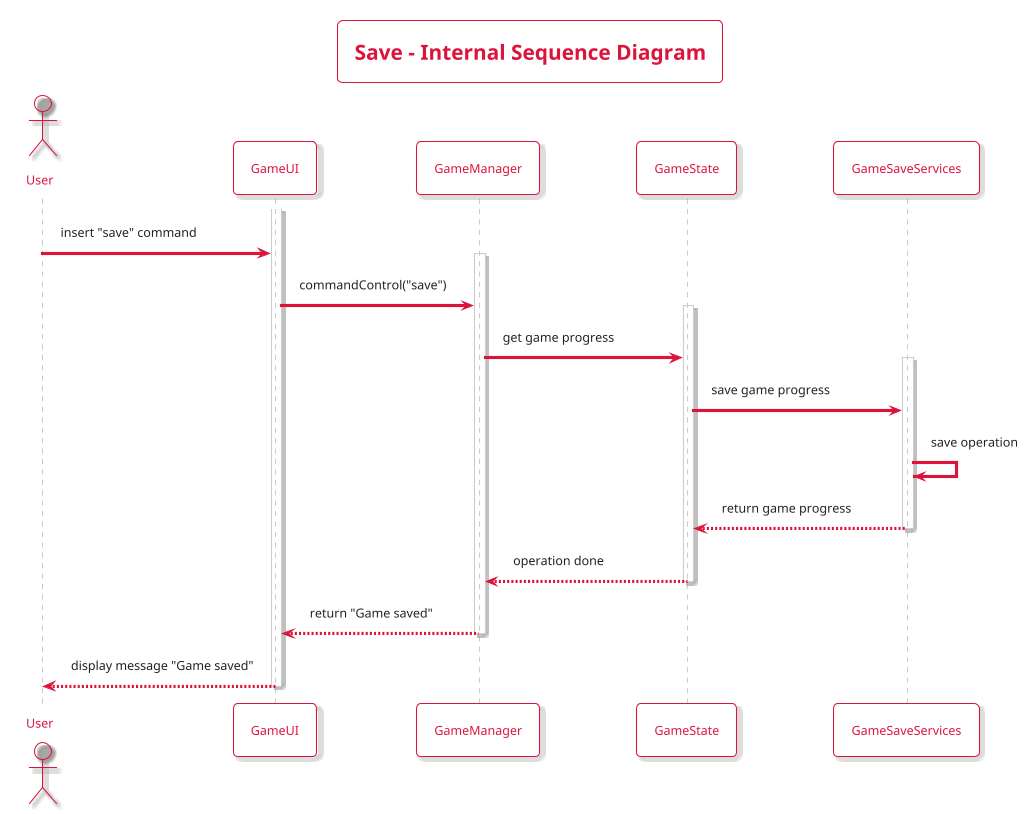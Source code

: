 @startuml SaveInternalSequenceDiagram

!theme materia-outline

skinparam ArrowColor #DC143C
skinparam BackgroundColor #FFFFFF

skinparam titleBorderColor #DC143C
skinparam titleFontColor #DC143C

skinparam ActorBorderColor #DC143C
skinparam ActorFontColor #DC143C

skinparam ParticipantFontColor #DC143C
skinparam ParticipantBorderColor #DC143C

title Save - Internal Sequence Diagram

actor User
participant GameUI
participant GameManager
participant GameState
participant GameSaveServices

activate GameUI
User -> GameUI : insert "save" command

activate GameManager
GameUI -> GameManager : commandControl("save")
activate GameState
GameManager -> GameState : get game progress

activate GameSaveServices
GameState -> GameSaveServices : save game progress
GameSaveServices -> GameSaveServices : save operation
GameSaveServices --> GameState : return game progress
deactivate GameSaveServices

GameState --> GameManager : operation done
deactivate GameState

GameManager --> GameUI : return "Game saved"
deactivate GameManager

GameUI --> User : display message "Game saved"
deactivate GameUI

@enduml

